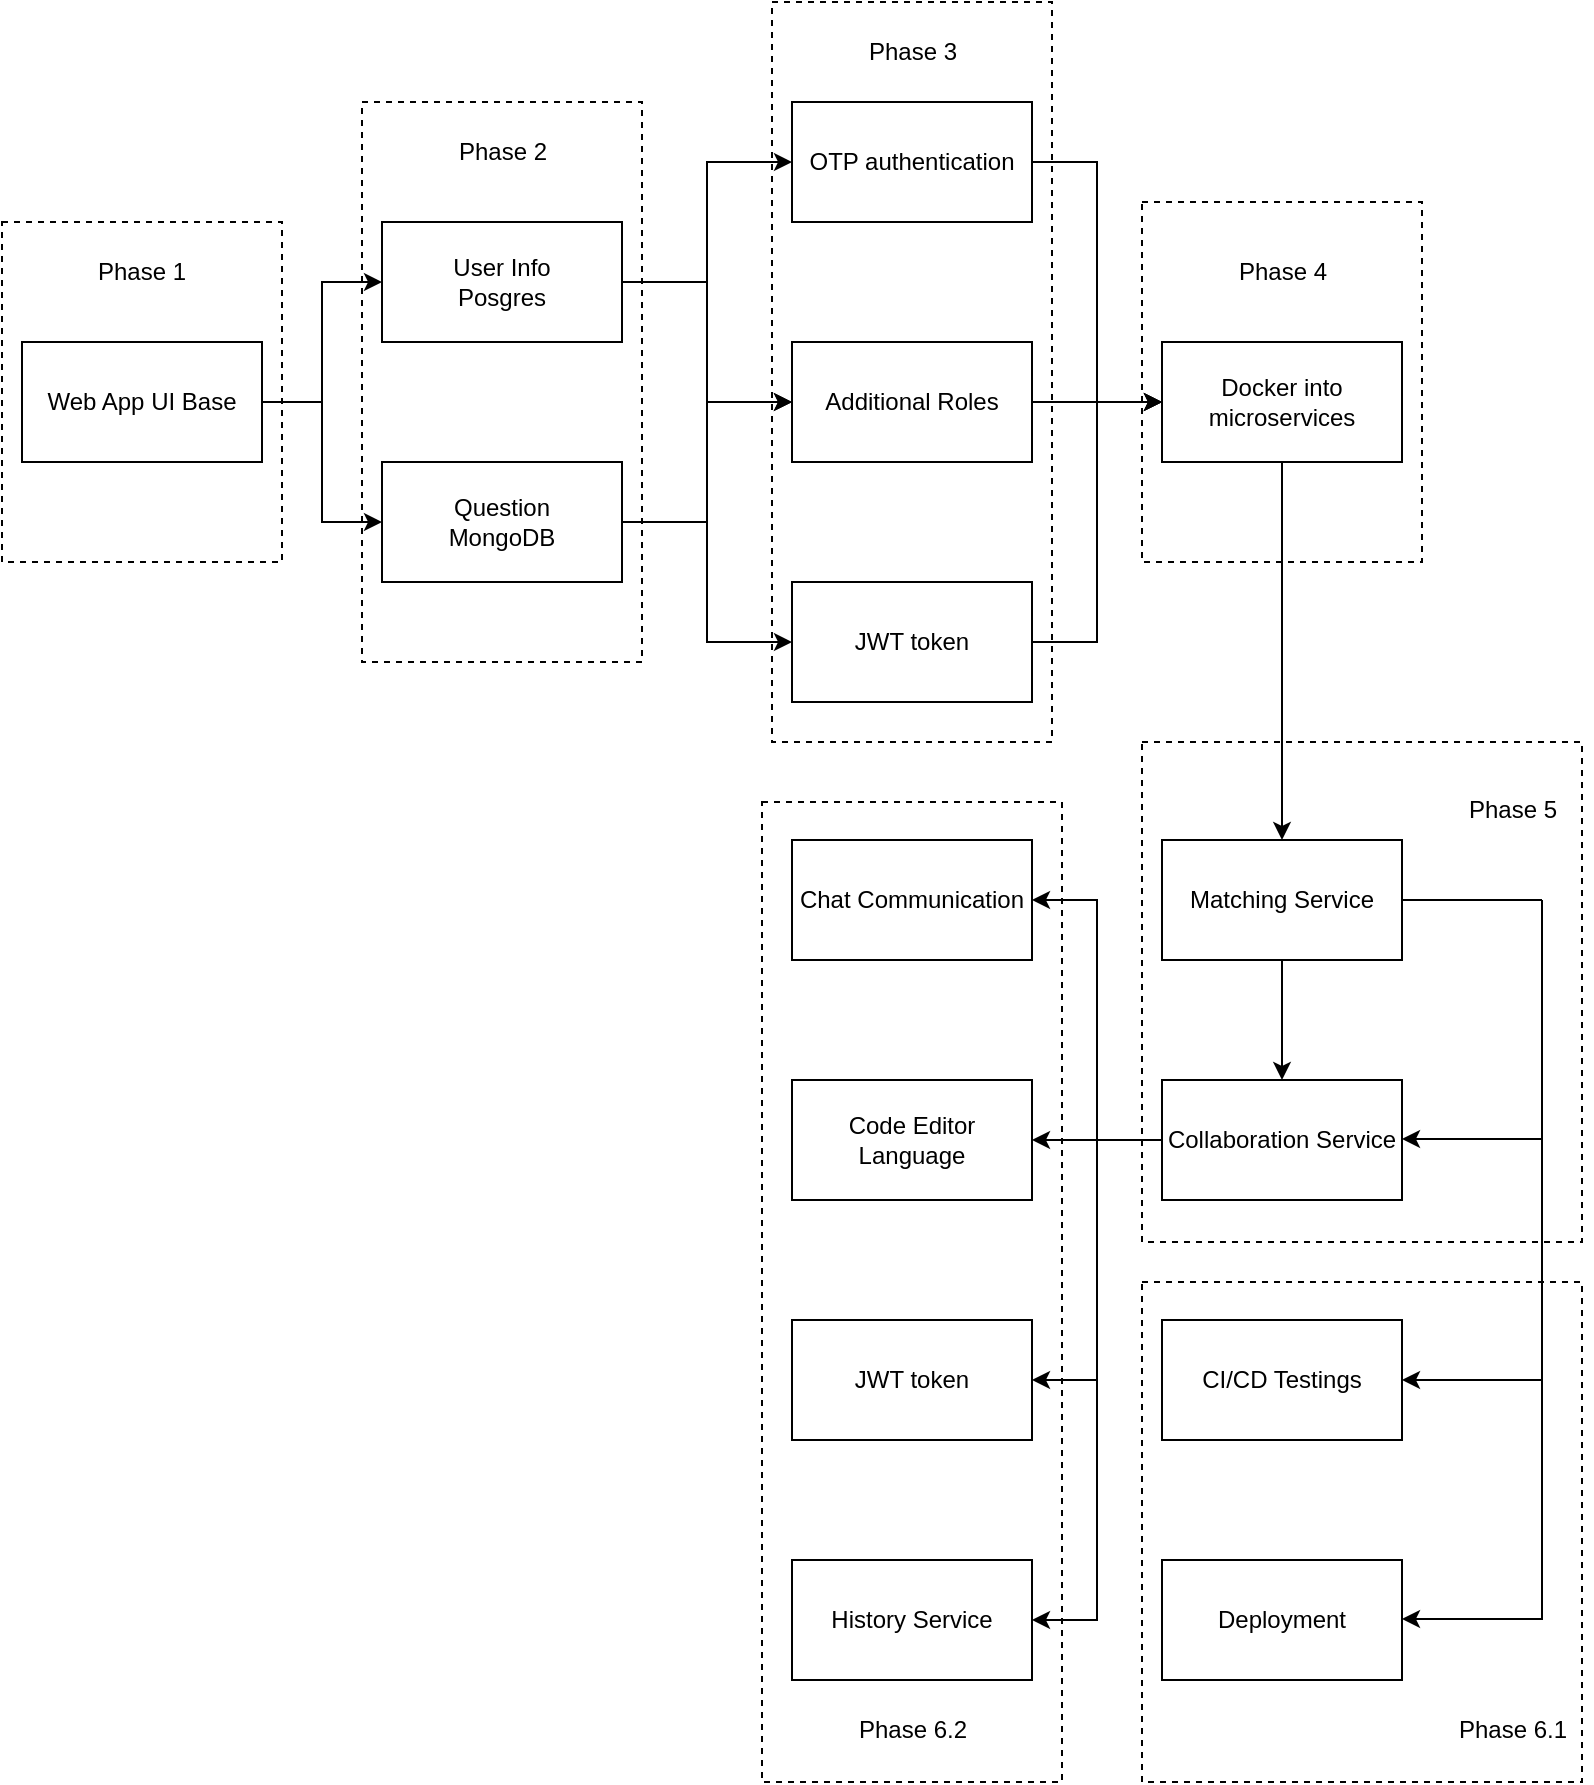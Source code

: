 <mxfile version="22.0.8" type="github">
  <diagram name="Page-1" id="zQOZyrLBSVdkEK4a-Vcs">
    <mxGraphModel dx="1050" dy="542" grid="1" gridSize="10" guides="1" tooltips="1" connect="1" arrows="1" fold="1" page="1" pageScale="1" pageWidth="850" pageHeight="1100" math="0" shadow="0">
      <root>
        <mxCell id="0" />
        <mxCell id="1" parent="0" />
        <mxCell id="B19rY6CSGLQh5XMRDJHu-71" value="" style="rounded=0;whiteSpace=wrap;html=1;dashed=1;fillColor=none;" vertex="1" parent="1">
          <mxGeometry x="30" y="110" width="140" height="170" as="geometry" />
        </mxCell>
        <mxCell id="B19rY6CSGLQh5XMRDJHu-8" style="edgeStyle=orthogonalEdgeStyle;rounded=0;orthogonalLoop=1;jettySize=auto;html=1;" edge="1" parent="1" source="B19rY6CSGLQh5XMRDJHu-1" target="B19rY6CSGLQh5XMRDJHu-2">
          <mxGeometry relative="1" as="geometry" />
        </mxCell>
        <mxCell id="B19rY6CSGLQh5XMRDJHu-9" style="edgeStyle=orthogonalEdgeStyle;rounded=0;orthogonalLoop=1;jettySize=auto;html=1;entryX=0;entryY=0.5;entryDx=0;entryDy=0;" edge="1" parent="1" source="B19rY6CSGLQh5XMRDJHu-1" target="B19rY6CSGLQh5XMRDJHu-4">
          <mxGeometry relative="1" as="geometry" />
        </mxCell>
        <mxCell id="B19rY6CSGLQh5XMRDJHu-1" value="Web App UI Base" style="rounded=0;whiteSpace=wrap;html=1;" vertex="1" parent="1">
          <mxGeometry x="40" y="170" width="120" height="60" as="geometry" />
        </mxCell>
        <mxCell id="B19rY6CSGLQh5XMRDJHu-17" style="edgeStyle=orthogonalEdgeStyle;rounded=0;orthogonalLoop=1;jettySize=auto;html=1;entryX=0;entryY=0.5;entryDx=0;entryDy=0;" edge="1" parent="1" source="B19rY6CSGLQh5XMRDJHu-2" target="B19rY6CSGLQh5XMRDJHu-12">
          <mxGeometry relative="1" as="geometry" />
        </mxCell>
        <mxCell id="B19rY6CSGLQh5XMRDJHu-19" style="edgeStyle=orthogonalEdgeStyle;rounded=0;orthogonalLoop=1;jettySize=auto;html=1;entryX=0;entryY=0.5;entryDx=0;entryDy=0;" edge="1" parent="1" source="B19rY6CSGLQh5XMRDJHu-2" target="B19rY6CSGLQh5XMRDJHu-11">
          <mxGeometry relative="1" as="geometry" />
        </mxCell>
        <mxCell id="B19rY6CSGLQh5XMRDJHu-2" value="User Info&lt;br&gt;Posgres" style="rounded=0;whiteSpace=wrap;html=1;" vertex="1" parent="1">
          <mxGeometry x="220" y="110" width="120" height="60" as="geometry" />
        </mxCell>
        <mxCell id="B19rY6CSGLQh5XMRDJHu-18" style="edgeStyle=orthogonalEdgeStyle;rounded=0;orthogonalLoop=1;jettySize=auto;html=1;entryX=0;entryY=0.5;entryDx=0;entryDy=0;" edge="1" parent="1" source="B19rY6CSGLQh5XMRDJHu-4" target="B19rY6CSGLQh5XMRDJHu-12">
          <mxGeometry relative="1" as="geometry" />
        </mxCell>
        <mxCell id="B19rY6CSGLQh5XMRDJHu-20" style="edgeStyle=orthogonalEdgeStyle;rounded=0;orthogonalLoop=1;jettySize=auto;html=1;entryX=0;entryY=0.5;entryDx=0;entryDy=0;" edge="1" parent="1" source="B19rY6CSGLQh5XMRDJHu-4" target="B19rY6CSGLQh5XMRDJHu-13">
          <mxGeometry relative="1" as="geometry" />
        </mxCell>
        <mxCell id="B19rY6CSGLQh5XMRDJHu-4" value="Question&lt;br&gt;MongoDB" style="rounded=0;whiteSpace=wrap;html=1;" vertex="1" parent="1">
          <mxGeometry x="220" y="230" width="120" height="60" as="geometry" />
        </mxCell>
        <mxCell id="B19rY6CSGLQh5XMRDJHu-31" style="edgeStyle=orthogonalEdgeStyle;rounded=0;orthogonalLoop=1;jettySize=auto;html=1;entryX=0;entryY=0.5;entryDx=0;entryDy=0;" edge="1" parent="1" source="B19rY6CSGLQh5XMRDJHu-11" target="B19rY6CSGLQh5XMRDJHu-26">
          <mxGeometry relative="1" as="geometry" />
        </mxCell>
        <mxCell id="B19rY6CSGLQh5XMRDJHu-11" value="OTP authentication" style="rounded=0;whiteSpace=wrap;html=1;" vertex="1" parent="1">
          <mxGeometry x="425" y="50" width="120" height="60" as="geometry" />
        </mxCell>
        <mxCell id="B19rY6CSGLQh5XMRDJHu-32" style="edgeStyle=orthogonalEdgeStyle;rounded=0;orthogonalLoop=1;jettySize=auto;html=1;" edge="1" parent="1" source="B19rY6CSGLQh5XMRDJHu-12">
          <mxGeometry relative="1" as="geometry">
            <mxPoint x="610" y="200" as="targetPoint" />
          </mxGeometry>
        </mxCell>
        <mxCell id="B19rY6CSGLQh5XMRDJHu-12" value="Additional Roles" style="rounded=0;whiteSpace=wrap;html=1;" vertex="1" parent="1">
          <mxGeometry x="425" y="170" width="120" height="60" as="geometry" />
        </mxCell>
        <mxCell id="B19rY6CSGLQh5XMRDJHu-33" style="edgeStyle=orthogonalEdgeStyle;rounded=0;orthogonalLoop=1;jettySize=auto;html=1;entryX=0;entryY=0.5;entryDx=0;entryDy=0;" edge="1" parent="1" source="B19rY6CSGLQh5XMRDJHu-13" target="B19rY6CSGLQh5XMRDJHu-26">
          <mxGeometry relative="1" as="geometry" />
        </mxCell>
        <mxCell id="B19rY6CSGLQh5XMRDJHu-13" value="JWT token" style="rounded=0;whiteSpace=wrap;html=1;" vertex="1" parent="1">
          <mxGeometry x="425" y="290" width="120" height="60" as="geometry" />
        </mxCell>
        <mxCell id="B19rY6CSGLQh5XMRDJHu-21" value="Phase 1" style="text;html=1;strokeColor=none;fillColor=none;align=center;verticalAlign=middle;whiteSpace=wrap;rounded=0;" vertex="1" parent="1">
          <mxGeometry x="70" y="120" width="60" height="30" as="geometry" />
        </mxCell>
        <mxCell id="B19rY6CSGLQh5XMRDJHu-22" value="Phase 2" style="text;html=1;align=center;verticalAlign=middle;resizable=0;points=[];autosize=1;strokeColor=none;fillColor=none;" vertex="1" parent="1">
          <mxGeometry x="245" y="60" width="70" height="30" as="geometry" />
        </mxCell>
        <mxCell id="B19rY6CSGLQh5XMRDJHu-49" style="edgeStyle=orthogonalEdgeStyle;rounded=0;orthogonalLoop=1;jettySize=auto;html=1;" edge="1" parent="1" source="B19rY6CSGLQh5XMRDJHu-26" target="B19rY6CSGLQh5XMRDJHu-47">
          <mxGeometry relative="1" as="geometry" />
        </mxCell>
        <mxCell id="B19rY6CSGLQh5XMRDJHu-26" value="Docker into microservices" style="rounded=0;whiteSpace=wrap;html=1;" vertex="1" parent="1">
          <mxGeometry x="610" y="170" width="120" height="60" as="geometry" />
        </mxCell>
        <mxCell id="B19rY6CSGLQh5XMRDJHu-44" value="Chat Communication" style="rounded=0;whiteSpace=wrap;html=1;" vertex="1" parent="1">
          <mxGeometry x="425" y="419" width="120" height="60" as="geometry" />
        </mxCell>
        <mxCell id="B19rY6CSGLQh5XMRDJHu-45" value="Code Editor Language" style="rounded=0;whiteSpace=wrap;html=1;" vertex="1" parent="1">
          <mxGeometry x="425" y="539" width="120" height="60" as="geometry" />
        </mxCell>
        <mxCell id="B19rY6CSGLQh5XMRDJHu-46" value="JWT token" style="rounded=0;whiteSpace=wrap;html=1;" vertex="1" parent="1">
          <mxGeometry x="425" y="659" width="120" height="60" as="geometry" />
        </mxCell>
        <mxCell id="B19rY6CSGLQh5XMRDJHu-50" style="edgeStyle=orthogonalEdgeStyle;rounded=0;orthogonalLoop=1;jettySize=auto;html=1;entryX=0.5;entryY=0;entryDx=0;entryDy=0;" edge="1" parent="1" source="B19rY6CSGLQh5XMRDJHu-47" target="B19rY6CSGLQh5XMRDJHu-48">
          <mxGeometry relative="1" as="geometry" />
        </mxCell>
        <mxCell id="B19rY6CSGLQh5XMRDJHu-47" value="Matching Service" style="rounded=0;whiteSpace=wrap;html=1;" vertex="1" parent="1">
          <mxGeometry x="610" y="419" width="120" height="60" as="geometry" />
        </mxCell>
        <mxCell id="B19rY6CSGLQh5XMRDJHu-51" style="edgeStyle=orthogonalEdgeStyle;rounded=0;orthogonalLoop=1;jettySize=auto;html=1;entryX=1;entryY=0.5;entryDx=0;entryDy=0;" edge="1" parent="1" source="B19rY6CSGLQh5XMRDJHu-48" target="B19rY6CSGLQh5XMRDJHu-44">
          <mxGeometry relative="1" as="geometry" />
        </mxCell>
        <mxCell id="B19rY6CSGLQh5XMRDJHu-52" style="edgeStyle=orthogonalEdgeStyle;rounded=0;orthogonalLoop=1;jettySize=auto;html=1;entryX=1;entryY=0.5;entryDx=0;entryDy=0;" edge="1" parent="1" source="B19rY6CSGLQh5XMRDJHu-48" target="B19rY6CSGLQh5XMRDJHu-45">
          <mxGeometry relative="1" as="geometry" />
        </mxCell>
        <mxCell id="B19rY6CSGLQh5XMRDJHu-53" style="edgeStyle=orthogonalEdgeStyle;rounded=0;orthogonalLoop=1;jettySize=auto;html=1;entryX=1;entryY=0.5;entryDx=0;entryDy=0;" edge="1" parent="1" source="B19rY6CSGLQh5XMRDJHu-48" target="B19rY6CSGLQh5XMRDJHu-46">
          <mxGeometry relative="1" as="geometry" />
        </mxCell>
        <mxCell id="B19rY6CSGLQh5XMRDJHu-65" style="edgeStyle=orthogonalEdgeStyle;rounded=0;orthogonalLoop=1;jettySize=auto;html=1;entryX=1;entryY=0.5;entryDx=0;entryDy=0;" edge="1" parent="1" source="B19rY6CSGLQh5XMRDJHu-48" target="B19rY6CSGLQh5XMRDJHu-54">
          <mxGeometry relative="1" as="geometry" />
        </mxCell>
        <mxCell id="B19rY6CSGLQh5XMRDJHu-48" value="Collaboration Service" style="rounded=0;whiteSpace=wrap;html=1;" vertex="1" parent="1">
          <mxGeometry x="610" y="539" width="120" height="60" as="geometry" />
        </mxCell>
        <mxCell id="B19rY6CSGLQh5XMRDJHu-54" value="History Service" style="rounded=0;whiteSpace=wrap;html=1;" vertex="1" parent="1">
          <mxGeometry x="425" y="779" width="120" height="60" as="geometry" />
        </mxCell>
        <mxCell id="B19rY6CSGLQh5XMRDJHu-55" value="CI/CD Testings" style="rounded=0;whiteSpace=wrap;html=1;" vertex="1" parent="1">
          <mxGeometry x="610" y="659" width="120" height="60" as="geometry" />
        </mxCell>
        <mxCell id="B19rY6CSGLQh5XMRDJHu-56" value="Deployment" style="rounded=0;whiteSpace=wrap;html=1;" vertex="1" parent="1">
          <mxGeometry x="610" y="779" width="120" height="60" as="geometry" />
        </mxCell>
        <mxCell id="B19rY6CSGLQh5XMRDJHu-60" value="" style="endArrow=none;html=1;rounded=0;exitX=1;exitY=0.5;exitDx=0;exitDy=0;" edge="1" parent="1" source="B19rY6CSGLQh5XMRDJHu-47">
          <mxGeometry width="50" height="50" relative="1" as="geometry">
            <mxPoint x="400" y="709" as="sourcePoint" />
            <mxPoint x="800" y="449" as="targetPoint" />
          </mxGeometry>
        </mxCell>
        <mxCell id="B19rY6CSGLQh5XMRDJHu-61" value="" style="endArrow=none;html=1;rounded=0;" edge="1" parent="1">
          <mxGeometry width="50" height="50" relative="1" as="geometry">
            <mxPoint x="800" y="449" as="sourcePoint" />
            <mxPoint x="800" y="809" as="targetPoint" />
          </mxGeometry>
        </mxCell>
        <mxCell id="B19rY6CSGLQh5XMRDJHu-62" value="" style="endArrow=classic;html=1;rounded=0;" edge="1" parent="1">
          <mxGeometry width="50" height="50" relative="1" as="geometry">
            <mxPoint x="800" y="689" as="sourcePoint" />
            <mxPoint x="730" y="689" as="targetPoint" />
          </mxGeometry>
        </mxCell>
        <mxCell id="B19rY6CSGLQh5XMRDJHu-63" value="" style="endArrow=classic;html=1;rounded=0;" edge="1" parent="1">
          <mxGeometry width="50" height="50" relative="1" as="geometry">
            <mxPoint x="800" y="808.5" as="sourcePoint" />
            <mxPoint x="730" y="808.5" as="targetPoint" />
          </mxGeometry>
        </mxCell>
        <mxCell id="B19rY6CSGLQh5XMRDJHu-64" value="" style="endArrow=classic;html=1;rounded=0;" edge="1" parent="1">
          <mxGeometry width="50" height="50" relative="1" as="geometry">
            <mxPoint x="800" y="568.5" as="sourcePoint" />
            <mxPoint x="730" y="568.5" as="targetPoint" />
          </mxGeometry>
        </mxCell>
        <mxCell id="B19rY6CSGLQh5XMRDJHu-66" value="Phase 3" style="text;html=1;align=center;verticalAlign=middle;resizable=0;points=[];autosize=1;strokeColor=none;fillColor=none;" vertex="1" parent="1">
          <mxGeometry x="450" y="10" width="70" height="30" as="geometry" />
        </mxCell>
        <mxCell id="B19rY6CSGLQh5XMRDJHu-67" value="Phase 4" style="text;html=1;align=center;verticalAlign=middle;resizable=0;points=[];autosize=1;strokeColor=none;fillColor=none;" vertex="1" parent="1">
          <mxGeometry x="635" y="120" width="70" height="30" as="geometry" />
        </mxCell>
        <mxCell id="B19rY6CSGLQh5XMRDJHu-68" value="Phase 5" style="text;html=1;align=center;verticalAlign=middle;resizable=0;points=[];autosize=1;strokeColor=none;fillColor=none;" vertex="1" parent="1">
          <mxGeometry x="750" y="389" width="70" height="30" as="geometry" />
        </mxCell>
        <mxCell id="B19rY6CSGLQh5XMRDJHu-69" value="Phase 6.1" style="text;html=1;align=center;verticalAlign=middle;resizable=0;points=[];autosize=1;strokeColor=none;fillColor=none;" vertex="1" parent="1">
          <mxGeometry x="745" y="849" width="80" height="30" as="geometry" />
        </mxCell>
        <mxCell id="B19rY6CSGLQh5XMRDJHu-70" value="Phase 6.2" style="text;html=1;align=center;verticalAlign=middle;resizable=0;points=[];autosize=1;strokeColor=none;fillColor=none;" vertex="1" parent="1">
          <mxGeometry x="445" y="849" width="80" height="30" as="geometry" />
        </mxCell>
        <mxCell id="B19rY6CSGLQh5XMRDJHu-72" value="" style="rounded=0;whiteSpace=wrap;html=1;dashed=1;fillColor=none;" vertex="1" parent="1">
          <mxGeometry x="210" y="50" width="140" height="280" as="geometry" />
        </mxCell>
        <mxCell id="B19rY6CSGLQh5XMRDJHu-73" value="" style="rounded=0;whiteSpace=wrap;html=1;dashed=1;fillColor=none;" vertex="1" parent="1">
          <mxGeometry x="415" width="140" height="370" as="geometry" />
        </mxCell>
        <mxCell id="B19rY6CSGLQh5XMRDJHu-74" value="" style="rounded=0;whiteSpace=wrap;html=1;dashed=1;fillColor=none;" vertex="1" parent="1">
          <mxGeometry x="600" y="100" width="140" height="180" as="geometry" />
        </mxCell>
        <mxCell id="B19rY6CSGLQh5XMRDJHu-75" value="" style="rounded=0;whiteSpace=wrap;html=1;dashed=1;fillColor=none;" vertex="1" parent="1">
          <mxGeometry x="600" y="370" width="220" height="250" as="geometry" />
        </mxCell>
        <mxCell id="B19rY6CSGLQh5XMRDJHu-76" value="" style="rounded=0;whiteSpace=wrap;html=1;dashed=1;fillColor=none;" vertex="1" parent="1">
          <mxGeometry x="600" y="640" width="220" height="250" as="geometry" />
        </mxCell>
        <mxCell id="B19rY6CSGLQh5XMRDJHu-77" value="" style="rounded=0;whiteSpace=wrap;html=1;dashed=1;fillColor=none;" vertex="1" parent="1">
          <mxGeometry x="410" y="400" width="150" height="490" as="geometry" />
        </mxCell>
      </root>
    </mxGraphModel>
  </diagram>
</mxfile>
